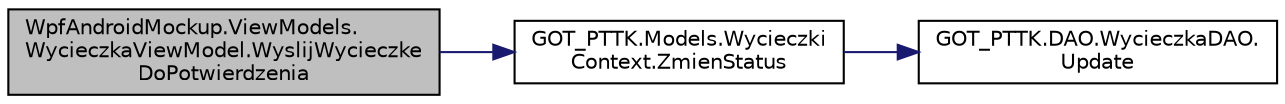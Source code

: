 digraph "WpfAndroidMockup.ViewModels.WycieczkaViewModel.WyslijWycieczkeDoPotwierdzenia"
{
 // INTERACTIVE_SVG=YES
  edge [fontname="Helvetica",fontsize="10",labelfontname="Helvetica",labelfontsize="10"];
  node [fontname="Helvetica",fontsize="10",shape=record];
  rankdir="LR";
  Node65 [label="WpfAndroidMockup.ViewModels.\lWycieczkaViewModel.WyslijWycieczke\lDoPotwierdzenia",height=0.2,width=0.4,color="black", fillcolor="grey75", style="filled", fontcolor="black"];
  Node65 -> Node66 [color="midnightblue",fontsize="10",style="solid",fontname="Helvetica"];
  Node66 [label="GOT_PTTK.Models.Wycieczki\lContext.ZmienStatus",height=0.2,width=0.4,color="black", fillcolor="white", style="filled",URL="$class_g_o_t___p_t_t_k_1_1_models_1_1_wycieczki_context.html#a1b96a755c598a0b8e6d87d29fed1f37c",tooltip="Zmienia status wycieczki o podanym identyfikatorze i przypisuje jej przodownika, który operację wykon..."];
  Node66 -> Node67 [color="midnightblue",fontsize="10",style="solid",fontname="Helvetica"];
  Node67 [label="GOT_PTTK.DAO.WycieczkaDAO.\lUpdate",height=0.2,width=0.4,color="black", fillcolor="white", style="filled",URL="$class_g_o_t___p_t_t_k_1_1_d_a_o_1_1_wycieczka_d_a_o.html#ac6cd345cffd8b12e5efcd439e3818ebf"];
}
